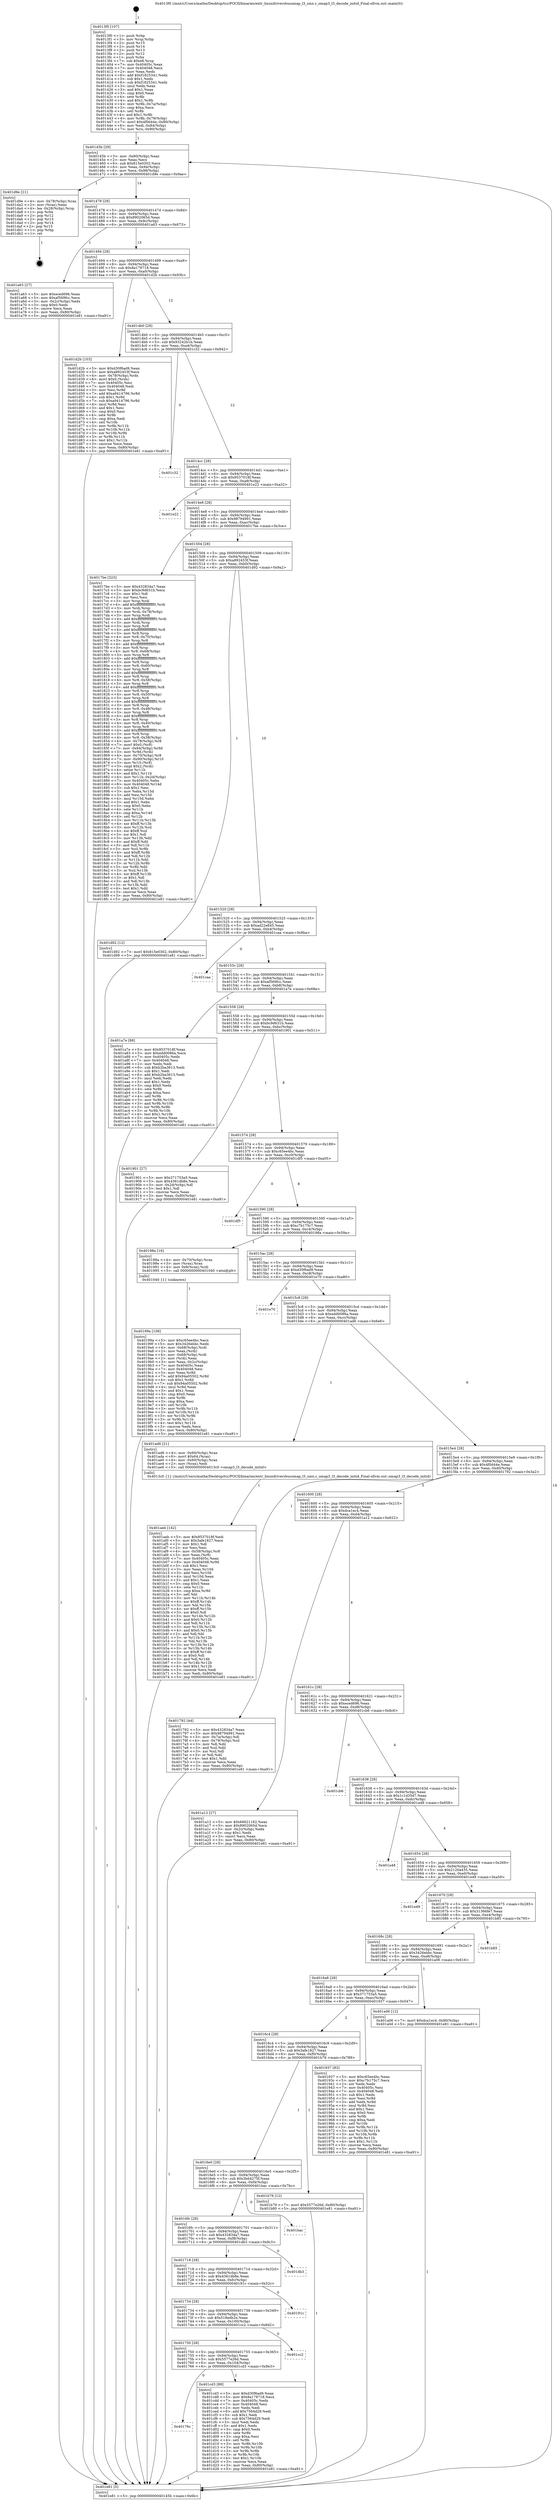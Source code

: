 digraph "0x4013f0" {
  label = "0x4013f0 (/mnt/c/Users/mathe/Desktop/tcc/POCII/binaries/extr_linuxdriversbusomap_l3_smx.c_omap3_l3_decode_initid_Final-ollvm.out::main(0))"
  labelloc = "t"
  node[shape=record]

  Entry [label="",width=0.3,height=0.3,shape=circle,fillcolor=black,style=filled]
  "0x40145b" [label="{
     0x40145b [29]\l
     | [instrs]\l
     &nbsp;&nbsp;0x40145b \<+3\>: mov -0x80(%rbp),%eax\l
     &nbsp;&nbsp;0x40145e \<+2\>: mov %eax,%ecx\l
     &nbsp;&nbsp;0x401460 \<+6\>: sub $0x815e0302,%ecx\l
     &nbsp;&nbsp;0x401466 \<+6\>: mov %eax,-0x94(%rbp)\l
     &nbsp;&nbsp;0x40146c \<+6\>: mov %ecx,-0x98(%rbp)\l
     &nbsp;&nbsp;0x401472 \<+6\>: je 0000000000401d9e \<main+0x9ae\>\l
  }"]
  "0x401d9e" [label="{
     0x401d9e [21]\l
     | [instrs]\l
     &nbsp;&nbsp;0x401d9e \<+4\>: mov -0x78(%rbp),%rax\l
     &nbsp;&nbsp;0x401da2 \<+2\>: mov (%rax),%eax\l
     &nbsp;&nbsp;0x401da4 \<+4\>: lea -0x28(%rbp),%rsp\l
     &nbsp;&nbsp;0x401da8 \<+1\>: pop %rbx\l
     &nbsp;&nbsp;0x401da9 \<+2\>: pop %r12\l
     &nbsp;&nbsp;0x401dab \<+2\>: pop %r13\l
     &nbsp;&nbsp;0x401dad \<+2\>: pop %r14\l
     &nbsp;&nbsp;0x401daf \<+2\>: pop %r15\l
     &nbsp;&nbsp;0x401db1 \<+1\>: pop %rbp\l
     &nbsp;&nbsp;0x401db2 \<+1\>: ret\l
  }"]
  "0x401478" [label="{
     0x401478 [28]\l
     | [instrs]\l
     &nbsp;&nbsp;0x401478 \<+5\>: jmp 000000000040147d \<main+0x8d\>\l
     &nbsp;&nbsp;0x40147d \<+6\>: mov -0x94(%rbp),%eax\l
     &nbsp;&nbsp;0x401483 \<+5\>: sub $0x8902065d,%eax\l
     &nbsp;&nbsp;0x401488 \<+6\>: mov %eax,-0x9c(%rbp)\l
     &nbsp;&nbsp;0x40148e \<+6\>: je 0000000000401a63 \<main+0x673\>\l
  }"]
  Exit [label="",width=0.3,height=0.3,shape=circle,fillcolor=black,style=filled,peripheries=2]
  "0x401a63" [label="{
     0x401a63 [27]\l
     | [instrs]\l
     &nbsp;&nbsp;0x401a63 \<+5\>: mov $0xeced696,%eax\l
     &nbsp;&nbsp;0x401a68 \<+5\>: mov $0xaf569fcc,%ecx\l
     &nbsp;&nbsp;0x401a6d \<+3\>: mov -0x2c(%rbp),%edx\l
     &nbsp;&nbsp;0x401a70 \<+3\>: cmp $0x0,%edx\l
     &nbsp;&nbsp;0x401a73 \<+3\>: cmove %ecx,%eax\l
     &nbsp;&nbsp;0x401a76 \<+3\>: mov %eax,-0x80(%rbp)\l
     &nbsp;&nbsp;0x401a79 \<+5\>: jmp 0000000000401e81 \<main+0xa91\>\l
  }"]
  "0x401494" [label="{
     0x401494 [28]\l
     | [instrs]\l
     &nbsp;&nbsp;0x401494 \<+5\>: jmp 0000000000401499 \<main+0xa9\>\l
     &nbsp;&nbsp;0x401499 \<+6\>: mov -0x94(%rbp),%eax\l
     &nbsp;&nbsp;0x40149f \<+5\>: sub $0x8a178718,%eax\l
     &nbsp;&nbsp;0x4014a4 \<+6\>: mov %eax,-0xa0(%rbp)\l
     &nbsp;&nbsp;0x4014aa \<+6\>: je 0000000000401d2b \<main+0x93b\>\l
  }"]
  "0x40176c" [label="{
     0x40176c\l
  }", style=dashed]
  "0x401d2b" [label="{
     0x401d2b [103]\l
     | [instrs]\l
     &nbsp;&nbsp;0x401d2b \<+5\>: mov $0xd30f6ad9,%eax\l
     &nbsp;&nbsp;0x401d30 \<+5\>: mov $0xa892453f,%ecx\l
     &nbsp;&nbsp;0x401d35 \<+4\>: mov -0x78(%rbp),%rdx\l
     &nbsp;&nbsp;0x401d39 \<+6\>: movl $0x0,(%rdx)\l
     &nbsp;&nbsp;0x401d3f \<+7\>: mov 0x40405c,%esi\l
     &nbsp;&nbsp;0x401d46 \<+7\>: mov 0x404048,%edi\l
     &nbsp;&nbsp;0x401d4d \<+3\>: mov %esi,%r8d\l
     &nbsp;&nbsp;0x401d50 \<+7\>: add $0xa9414796,%r8d\l
     &nbsp;&nbsp;0x401d57 \<+4\>: sub $0x1,%r8d\l
     &nbsp;&nbsp;0x401d5b \<+7\>: sub $0xa9414796,%r8d\l
     &nbsp;&nbsp;0x401d62 \<+4\>: imul %r8d,%esi\l
     &nbsp;&nbsp;0x401d66 \<+3\>: and $0x1,%esi\l
     &nbsp;&nbsp;0x401d69 \<+3\>: cmp $0x0,%esi\l
     &nbsp;&nbsp;0x401d6c \<+4\>: sete %r9b\l
     &nbsp;&nbsp;0x401d70 \<+3\>: cmp $0xa,%edi\l
     &nbsp;&nbsp;0x401d73 \<+4\>: setl %r10b\l
     &nbsp;&nbsp;0x401d77 \<+3\>: mov %r9b,%r11b\l
     &nbsp;&nbsp;0x401d7a \<+3\>: and %r10b,%r11b\l
     &nbsp;&nbsp;0x401d7d \<+3\>: xor %r10b,%r9b\l
     &nbsp;&nbsp;0x401d80 \<+3\>: or %r9b,%r11b\l
     &nbsp;&nbsp;0x401d83 \<+4\>: test $0x1,%r11b\l
     &nbsp;&nbsp;0x401d87 \<+3\>: cmovne %ecx,%eax\l
     &nbsp;&nbsp;0x401d8a \<+3\>: mov %eax,-0x80(%rbp)\l
     &nbsp;&nbsp;0x401d8d \<+5\>: jmp 0000000000401e81 \<main+0xa91\>\l
  }"]
  "0x4014b0" [label="{
     0x4014b0 [28]\l
     | [instrs]\l
     &nbsp;&nbsp;0x4014b0 \<+5\>: jmp 00000000004014b5 \<main+0xc5\>\l
     &nbsp;&nbsp;0x4014b5 \<+6\>: mov -0x94(%rbp),%eax\l
     &nbsp;&nbsp;0x4014bb \<+5\>: sub $0x93242b1b,%eax\l
     &nbsp;&nbsp;0x4014c0 \<+6\>: mov %eax,-0xa4(%rbp)\l
     &nbsp;&nbsp;0x4014c6 \<+6\>: je 0000000000401c32 \<main+0x842\>\l
  }"]
  "0x401cd3" [label="{
     0x401cd3 [88]\l
     | [instrs]\l
     &nbsp;&nbsp;0x401cd3 \<+5\>: mov $0xd30f6ad9,%eax\l
     &nbsp;&nbsp;0x401cd8 \<+5\>: mov $0x8a178718,%ecx\l
     &nbsp;&nbsp;0x401cdd \<+7\>: mov 0x40405c,%edx\l
     &nbsp;&nbsp;0x401ce4 \<+7\>: mov 0x404048,%esi\l
     &nbsp;&nbsp;0x401ceb \<+2\>: mov %edx,%edi\l
     &nbsp;&nbsp;0x401ced \<+6\>: add $0x7564d29,%edi\l
     &nbsp;&nbsp;0x401cf3 \<+3\>: sub $0x1,%edi\l
     &nbsp;&nbsp;0x401cf6 \<+6\>: sub $0x7564d29,%edi\l
     &nbsp;&nbsp;0x401cfc \<+3\>: imul %edi,%edx\l
     &nbsp;&nbsp;0x401cff \<+3\>: and $0x1,%edx\l
     &nbsp;&nbsp;0x401d02 \<+3\>: cmp $0x0,%edx\l
     &nbsp;&nbsp;0x401d05 \<+4\>: sete %r8b\l
     &nbsp;&nbsp;0x401d09 \<+3\>: cmp $0xa,%esi\l
     &nbsp;&nbsp;0x401d0c \<+4\>: setl %r9b\l
     &nbsp;&nbsp;0x401d10 \<+3\>: mov %r8b,%r10b\l
     &nbsp;&nbsp;0x401d13 \<+3\>: and %r9b,%r10b\l
     &nbsp;&nbsp;0x401d16 \<+3\>: xor %r9b,%r8b\l
     &nbsp;&nbsp;0x401d19 \<+3\>: or %r8b,%r10b\l
     &nbsp;&nbsp;0x401d1c \<+4\>: test $0x1,%r10b\l
     &nbsp;&nbsp;0x401d20 \<+3\>: cmovne %ecx,%eax\l
     &nbsp;&nbsp;0x401d23 \<+3\>: mov %eax,-0x80(%rbp)\l
     &nbsp;&nbsp;0x401d26 \<+5\>: jmp 0000000000401e81 \<main+0xa91\>\l
  }"]
  "0x401c32" [label="{
     0x401c32\l
  }", style=dashed]
  "0x4014cc" [label="{
     0x4014cc [28]\l
     | [instrs]\l
     &nbsp;&nbsp;0x4014cc \<+5\>: jmp 00000000004014d1 \<main+0xe1\>\l
     &nbsp;&nbsp;0x4014d1 \<+6\>: mov -0x94(%rbp),%eax\l
     &nbsp;&nbsp;0x4014d7 \<+5\>: sub $0x9537018f,%eax\l
     &nbsp;&nbsp;0x4014dc \<+6\>: mov %eax,-0xa8(%rbp)\l
     &nbsp;&nbsp;0x4014e2 \<+6\>: je 0000000000401e22 \<main+0xa32\>\l
  }"]
  "0x401750" [label="{
     0x401750 [28]\l
     | [instrs]\l
     &nbsp;&nbsp;0x401750 \<+5\>: jmp 0000000000401755 \<main+0x365\>\l
     &nbsp;&nbsp;0x401755 \<+6\>: mov -0x94(%rbp),%eax\l
     &nbsp;&nbsp;0x40175b \<+5\>: sub $0x5577e26d,%eax\l
     &nbsp;&nbsp;0x401760 \<+6\>: mov %eax,-0x104(%rbp)\l
     &nbsp;&nbsp;0x401766 \<+6\>: je 0000000000401cd3 \<main+0x8e3\>\l
  }"]
  "0x401e22" [label="{
     0x401e22\l
  }", style=dashed]
  "0x4014e8" [label="{
     0x4014e8 [28]\l
     | [instrs]\l
     &nbsp;&nbsp;0x4014e8 \<+5\>: jmp 00000000004014ed \<main+0xfd\>\l
     &nbsp;&nbsp;0x4014ed \<+6\>: mov -0x94(%rbp),%eax\l
     &nbsp;&nbsp;0x4014f3 \<+5\>: sub $0x98794991,%eax\l
     &nbsp;&nbsp;0x4014f8 \<+6\>: mov %eax,-0xac(%rbp)\l
     &nbsp;&nbsp;0x4014fe \<+6\>: je 00000000004017be \<main+0x3ce\>\l
  }"]
  "0x401cc2" [label="{
     0x401cc2\l
  }", style=dashed]
  "0x4017be" [label="{
     0x4017be [323]\l
     | [instrs]\l
     &nbsp;&nbsp;0x4017be \<+5\>: mov $0x432834a7,%eax\l
     &nbsp;&nbsp;0x4017c3 \<+5\>: mov $0xbc9d631b,%ecx\l
     &nbsp;&nbsp;0x4017c8 \<+2\>: mov $0x1,%dl\l
     &nbsp;&nbsp;0x4017ca \<+2\>: xor %esi,%esi\l
     &nbsp;&nbsp;0x4017cc \<+3\>: mov %rsp,%rdi\l
     &nbsp;&nbsp;0x4017cf \<+4\>: add $0xfffffffffffffff0,%rdi\l
     &nbsp;&nbsp;0x4017d3 \<+3\>: mov %rdi,%rsp\l
     &nbsp;&nbsp;0x4017d6 \<+4\>: mov %rdi,-0x78(%rbp)\l
     &nbsp;&nbsp;0x4017da \<+3\>: mov %rsp,%rdi\l
     &nbsp;&nbsp;0x4017dd \<+4\>: add $0xfffffffffffffff0,%rdi\l
     &nbsp;&nbsp;0x4017e1 \<+3\>: mov %rdi,%rsp\l
     &nbsp;&nbsp;0x4017e4 \<+3\>: mov %rsp,%r8\l
     &nbsp;&nbsp;0x4017e7 \<+4\>: add $0xfffffffffffffff0,%r8\l
     &nbsp;&nbsp;0x4017eb \<+3\>: mov %r8,%rsp\l
     &nbsp;&nbsp;0x4017ee \<+4\>: mov %r8,-0x70(%rbp)\l
     &nbsp;&nbsp;0x4017f2 \<+3\>: mov %rsp,%r8\l
     &nbsp;&nbsp;0x4017f5 \<+4\>: add $0xfffffffffffffff0,%r8\l
     &nbsp;&nbsp;0x4017f9 \<+3\>: mov %r8,%rsp\l
     &nbsp;&nbsp;0x4017fc \<+4\>: mov %r8,-0x68(%rbp)\l
     &nbsp;&nbsp;0x401800 \<+3\>: mov %rsp,%r8\l
     &nbsp;&nbsp;0x401803 \<+4\>: add $0xfffffffffffffff0,%r8\l
     &nbsp;&nbsp;0x401807 \<+3\>: mov %r8,%rsp\l
     &nbsp;&nbsp;0x40180a \<+4\>: mov %r8,-0x60(%rbp)\l
     &nbsp;&nbsp;0x40180e \<+3\>: mov %rsp,%r8\l
     &nbsp;&nbsp;0x401811 \<+4\>: add $0xfffffffffffffff0,%r8\l
     &nbsp;&nbsp;0x401815 \<+3\>: mov %r8,%rsp\l
     &nbsp;&nbsp;0x401818 \<+4\>: mov %r8,-0x58(%rbp)\l
     &nbsp;&nbsp;0x40181c \<+3\>: mov %rsp,%r8\l
     &nbsp;&nbsp;0x40181f \<+4\>: add $0xfffffffffffffff0,%r8\l
     &nbsp;&nbsp;0x401823 \<+3\>: mov %r8,%rsp\l
     &nbsp;&nbsp;0x401826 \<+4\>: mov %r8,-0x50(%rbp)\l
     &nbsp;&nbsp;0x40182a \<+3\>: mov %rsp,%r8\l
     &nbsp;&nbsp;0x40182d \<+4\>: add $0xfffffffffffffff0,%r8\l
     &nbsp;&nbsp;0x401831 \<+3\>: mov %r8,%rsp\l
     &nbsp;&nbsp;0x401834 \<+4\>: mov %r8,-0x48(%rbp)\l
     &nbsp;&nbsp;0x401838 \<+3\>: mov %rsp,%r8\l
     &nbsp;&nbsp;0x40183b \<+4\>: add $0xfffffffffffffff0,%r8\l
     &nbsp;&nbsp;0x40183f \<+3\>: mov %r8,%rsp\l
     &nbsp;&nbsp;0x401842 \<+4\>: mov %r8,-0x40(%rbp)\l
     &nbsp;&nbsp;0x401846 \<+3\>: mov %rsp,%r8\l
     &nbsp;&nbsp;0x401849 \<+4\>: add $0xfffffffffffffff0,%r8\l
     &nbsp;&nbsp;0x40184d \<+3\>: mov %r8,%rsp\l
     &nbsp;&nbsp;0x401850 \<+4\>: mov %r8,-0x38(%rbp)\l
     &nbsp;&nbsp;0x401854 \<+4\>: mov -0x78(%rbp),%r8\l
     &nbsp;&nbsp;0x401858 \<+7\>: movl $0x0,(%r8)\l
     &nbsp;&nbsp;0x40185f \<+7\>: mov -0x84(%rbp),%r9d\l
     &nbsp;&nbsp;0x401866 \<+3\>: mov %r9d,(%rdi)\l
     &nbsp;&nbsp;0x401869 \<+4\>: mov -0x70(%rbp),%r8\l
     &nbsp;&nbsp;0x40186d \<+7\>: mov -0x90(%rbp),%r10\l
     &nbsp;&nbsp;0x401874 \<+3\>: mov %r10,(%r8)\l
     &nbsp;&nbsp;0x401877 \<+3\>: cmpl $0x2,(%rdi)\l
     &nbsp;&nbsp;0x40187a \<+4\>: setne %r11b\l
     &nbsp;&nbsp;0x40187e \<+4\>: and $0x1,%r11b\l
     &nbsp;&nbsp;0x401882 \<+4\>: mov %r11b,-0x2d(%rbp)\l
     &nbsp;&nbsp;0x401886 \<+7\>: mov 0x40405c,%ebx\l
     &nbsp;&nbsp;0x40188d \<+8\>: mov 0x404048,%r14d\l
     &nbsp;&nbsp;0x401895 \<+3\>: sub $0x1,%esi\l
     &nbsp;&nbsp;0x401898 \<+3\>: mov %ebx,%r15d\l
     &nbsp;&nbsp;0x40189b \<+3\>: add %esi,%r15d\l
     &nbsp;&nbsp;0x40189e \<+4\>: imul %r15d,%ebx\l
     &nbsp;&nbsp;0x4018a2 \<+3\>: and $0x1,%ebx\l
     &nbsp;&nbsp;0x4018a5 \<+3\>: cmp $0x0,%ebx\l
     &nbsp;&nbsp;0x4018a8 \<+4\>: sete %r11b\l
     &nbsp;&nbsp;0x4018ac \<+4\>: cmp $0xa,%r14d\l
     &nbsp;&nbsp;0x4018b0 \<+4\>: setl %r12b\l
     &nbsp;&nbsp;0x4018b4 \<+3\>: mov %r11b,%r13b\l
     &nbsp;&nbsp;0x4018b7 \<+4\>: xor $0xff,%r13b\l
     &nbsp;&nbsp;0x4018bb \<+3\>: mov %r12b,%sil\l
     &nbsp;&nbsp;0x4018be \<+4\>: xor $0xff,%sil\l
     &nbsp;&nbsp;0x4018c2 \<+3\>: xor $0x1,%dl\l
     &nbsp;&nbsp;0x4018c5 \<+3\>: mov %r13b,%dil\l
     &nbsp;&nbsp;0x4018c8 \<+4\>: and $0xff,%dil\l
     &nbsp;&nbsp;0x4018cc \<+3\>: and %dl,%r11b\l
     &nbsp;&nbsp;0x4018cf \<+3\>: mov %sil,%r8b\l
     &nbsp;&nbsp;0x4018d2 \<+4\>: and $0xff,%r8b\l
     &nbsp;&nbsp;0x4018d6 \<+3\>: and %dl,%r12b\l
     &nbsp;&nbsp;0x4018d9 \<+3\>: or %r11b,%dil\l
     &nbsp;&nbsp;0x4018dc \<+3\>: or %r12b,%r8b\l
     &nbsp;&nbsp;0x4018df \<+3\>: xor %r8b,%dil\l
     &nbsp;&nbsp;0x4018e2 \<+3\>: or %sil,%r13b\l
     &nbsp;&nbsp;0x4018e5 \<+4\>: xor $0xff,%r13b\l
     &nbsp;&nbsp;0x4018e9 \<+3\>: or $0x1,%dl\l
     &nbsp;&nbsp;0x4018ec \<+3\>: and %dl,%r13b\l
     &nbsp;&nbsp;0x4018ef \<+3\>: or %r13b,%dil\l
     &nbsp;&nbsp;0x4018f2 \<+4\>: test $0x1,%dil\l
     &nbsp;&nbsp;0x4018f6 \<+3\>: cmovne %ecx,%eax\l
     &nbsp;&nbsp;0x4018f9 \<+3\>: mov %eax,-0x80(%rbp)\l
     &nbsp;&nbsp;0x4018fc \<+5\>: jmp 0000000000401e81 \<main+0xa91\>\l
  }"]
  "0x401504" [label="{
     0x401504 [28]\l
     | [instrs]\l
     &nbsp;&nbsp;0x401504 \<+5\>: jmp 0000000000401509 \<main+0x119\>\l
     &nbsp;&nbsp;0x401509 \<+6\>: mov -0x94(%rbp),%eax\l
     &nbsp;&nbsp;0x40150f \<+5\>: sub $0xa892453f,%eax\l
     &nbsp;&nbsp;0x401514 \<+6\>: mov %eax,-0xb0(%rbp)\l
     &nbsp;&nbsp;0x40151a \<+6\>: je 0000000000401d92 \<main+0x9a2\>\l
  }"]
  "0x401734" [label="{
     0x401734 [28]\l
     | [instrs]\l
     &nbsp;&nbsp;0x401734 \<+5\>: jmp 0000000000401739 \<main+0x349\>\l
     &nbsp;&nbsp;0x401739 \<+6\>: mov -0x94(%rbp),%eax\l
     &nbsp;&nbsp;0x40173f \<+5\>: sub $0x518edb2e,%eax\l
     &nbsp;&nbsp;0x401744 \<+6\>: mov %eax,-0x100(%rbp)\l
     &nbsp;&nbsp;0x40174a \<+6\>: je 0000000000401cc2 \<main+0x8d2\>\l
  }"]
  "0x401d92" [label="{
     0x401d92 [12]\l
     | [instrs]\l
     &nbsp;&nbsp;0x401d92 \<+7\>: movl $0x815e0302,-0x80(%rbp)\l
     &nbsp;&nbsp;0x401d99 \<+5\>: jmp 0000000000401e81 \<main+0xa91\>\l
  }"]
  "0x401520" [label="{
     0x401520 [28]\l
     | [instrs]\l
     &nbsp;&nbsp;0x401520 \<+5\>: jmp 0000000000401525 \<main+0x135\>\l
     &nbsp;&nbsp;0x401525 \<+6\>: mov -0x94(%rbp),%eax\l
     &nbsp;&nbsp;0x40152b \<+5\>: sub $0xad22e845,%eax\l
     &nbsp;&nbsp;0x401530 \<+6\>: mov %eax,-0xb4(%rbp)\l
     &nbsp;&nbsp;0x401536 \<+6\>: je 0000000000401caa \<main+0x8ba\>\l
  }"]
  "0x40191c" [label="{
     0x40191c\l
  }", style=dashed]
  "0x401caa" [label="{
     0x401caa\l
  }", style=dashed]
  "0x40153c" [label="{
     0x40153c [28]\l
     | [instrs]\l
     &nbsp;&nbsp;0x40153c \<+5\>: jmp 0000000000401541 \<main+0x151\>\l
     &nbsp;&nbsp;0x401541 \<+6\>: mov -0x94(%rbp),%eax\l
     &nbsp;&nbsp;0x401547 \<+5\>: sub $0xaf569fcc,%eax\l
     &nbsp;&nbsp;0x40154c \<+6\>: mov %eax,-0xb8(%rbp)\l
     &nbsp;&nbsp;0x401552 \<+6\>: je 0000000000401a7e \<main+0x68e\>\l
  }"]
  "0x401718" [label="{
     0x401718 [28]\l
     | [instrs]\l
     &nbsp;&nbsp;0x401718 \<+5\>: jmp 000000000040171d \<main+0x32d\>\l
     &nbsp;&nbsp;0x40171d \<+6\>: mov -0x94(%rbp),%eax\l
     &nbsp;&nbsp;0x401723 \<+5\>: sub $0x4361db8e,%eax\l
     &nbsp;&nbsp;0x401728 \<+6\>: mov %eax,-0xfc(%rbp)\l
     &nbsp;&nbsp;0x40172e \<+6\>: je 000000000040191c \<main+0x52c\>\l
  }"]
  "0x401a7e" [label="{
     0x401a7e [88]\l
     | [instrs]\l
     &nbsp;&nbsp;0x401a7e \<+5\>: mov $0x9537018f,%eax\l
     &nbsp;&nbsp;0x401a83 \<+5\>: mov $0xedd0086a,%ecx\l
     &nbsp;&nbsp;0x401a88 \<+7\>: mov 0x40405c,%edx\l
     &nbsp;&nbsp;0x401a8f \<+7\>: mov 0x404048,%esi\l
     &nbsp;&nbsp;0x401a96 \<+2\>: mov %edx,%edi\l
     &nbsp;&nbsp;0x401a98 \<+6\>: sub $0xb2ba3613,%edi\l
     &nbsp;&nbsp;0x401a9e \<+3\>: sub $0x1,%edi\l
     &nbsp;&nbsp;0x401aa1 \<+6\>: add $0xb2ba3613,%edi\l
     &nbsp;&nbsp;0x401aa7 \<+3\>: imul %edi,%edx\l
     &nbsp;&nbsp;0x401aaa \<+3\>: and $0x1,%edx\l
     &nbsp;&nbsp;0x401aad \<+3\>: cmp $0x0,%edx\l
     &nbsp;&nbsp;0x401ab0 \<+4\>: sete %r8b\l
     &nbsp;&nbsp;0x401ab4 \<+3\>: cmp $0xa,%esi\l
     &nbsp;&nbsp;0x401ab7 \<+4\>: setl %r9b\l
     &nbsp;&nbsp;0x401abb \<+3\>: mov %r8b,%r10b\l
     &nbsp;&nbsp;0x401abe \<+3\>: and %r9b,%r10b\l
     &nbsp;&nbsp;0x401ac1 \<+3\>: xor %r9b,%r8b\l
     &nbsp;&nbsp;0x401ac4 \<+3\>: or %r8b,%r10b\l
     &nbsp;&nbsp;0x401ac7 \<+4\>: test $0x1,%r10b\l
     &nbsp;&nbsp;0x401acb \<+3\>: cmovne %ecx,%eax\l
     &nbsp;&nbsp;0x401ace \<+3\>: mov %eax,-0x80(%rbp)\l
     &nbsp;&nbsp;0x401ad1 \<+5\>: jmp 0000000000401e81 \<main+0xa91\>\l
  }"]
  "0x401558" [label="{
     0x401558 [28]\l
     | [instrs]\l
     &nbsp;&nbsp;0x401558 \<+5\>: jmp 000000000040155d \<main+0x16d\>\l
     &nbsp;&nbsp;0x40155d \<+6\>: mov -0x94(%rbp),%eax\l
     &nbsp;&nbsp;0x401563 \<+5\>: sub $0xbc9d631b,%eax\l
     &nbsp;&nbsp;0x401568 \<+6\>: mov %eax,-0xbc(%rbp)\l
     &nbsp;&nbsp;0x40156e \<+6\>: je 0000000000401901 \<main+0x511\>\l
  }"]
  "0x401db3" [label="{
     0x401db3\l
  }", style=dashed]
  "0x401901" [label="{
     0x401901 [27]\l
     | [instrs]\l
     &nbsp;&nbsp;0x401901 \<+5\>: mov $0x371753a5,%eax\l
     &nbsp;&nbsp;0x401906 \<+5\>: mov $0x4361db8e,%ecx\l
     &nbsp;&nbsp;0x40190b \<+3\>: mov -0x2d(%rbp),%dl\l
     &nbsp;&nbsp;0x40190e \<+3\>: test $0x1,%dl\l
     &nbsp;&nbsp;0x401911 \<+3\>: cmovne %ecx,%eax\l
     &nbsp;&nbsp;0x401914 \<+3\>: mov %eax,-0x80(%rbp)\l
     &nbsp;&nbsp;0x401917 \<+5\>: jmp 0000000000401e81 \<main+0xa91\>\l
  }"]
  "0x401574" [label="{
     0x401574 [28]\l
     | [instrs]\l
     &nbsp;&nbsp;0x401574 \<+5\>: jmp 0000000000401579 \<main+0x189\>\l
     &nbsp;&nbsp;0x401579 \<+6\>: mov -0x94(%rbp),%eax\l
     &nbsp;&nbsp;0x40157f \<+5\>: sub $0xc65ee4bc,%eax\l
     &nbsp;&nbsp;0x401584 \<+6\>: mov %eax,-0xc0(%rbp)\l
     &nbsp;&nbsp;0x40158a \<+6\>: je 0000000000401df5 \<main+0xa05\>\l
  }"]
  "0x4016fc" [label="{
     0x4016fc [28]\l
     | [instrs]\l
     &nbsp;&nbsp;0x4016fc \<+5\>: jmp 0000000000401701 \<main+0x311\>\l
     &nbsp;&nbsp;0x401701 \<+6\>: mov -0x94(%rbp),%eax\l
     &nbsp;&nbsp;0x401707 \<+5\>: sub $0x432834a7,%eax\l
     &nbsp;&nbsp;0x40170c \<+6\>: mov %eax,-0xf8(%rbp)\l
     &nbsp;&nbsp;0x401712 \<+6\>: je 0000000000401db3 \<main+0x9c3\>\l
  }"]
  "0x401df5" [label="{
     0x401df5\l
  }", style=dashed]
  "0x401590" [label="{
     0x401590 [28]\l
     | [instrs]\l
     &nbsp;&nbsp;0x401590 \<+5\>: jmp 0000000000401595 \<main+0x1a5\>\l
     &nbsp;&nbsp;0x401595 \<+6\>: mov -0x94(%rbp),%eax\l
     &nbsp;&nbsp;0x40159b \<+5\>: sub $0xc7b175c7,%eax\l
     &nbsp;&nbsp;0x4015a0 \<+6\>: mov %eax,-0xc4(%rbp)\l
     &nbsp;&nbsp;0x4015a6 \<+6\>: je 000000000040198a \<main+0x59a\>\l
  }"]
  "0x401bac" [label="{
     0x401bac\l
  }", style=dashed]
  "0x40198a" [label="{
     0x40198a [16]\l
     | [instrs]\l
     &nbsp;&nbsp;0x40198a \<+4\>: mov -0x70(%rbp),%rax\l
     &nbsp;&nbsp;0x40198e \<+3\>: mov (%rax),%rax\l
     &nbsp;&nbsp;0x401991 \<+4\>: mov 0x8(%rax),%rdi\l
     &nbsp;&nbsp;0x401995 \<+5\>: call 0000000000401040 \<atoi@plt\>\l
     | [calls]\l
     &nbsp;&nbsp;0x401040 \{1\} (unknown)\l
  }"]
  "0x4015ac" [label="{
     0x4015ac [28]\l
     | [instrs]\l
     &nbsp;&nbsp;0x4015ac \<+5\>: jmp 00000000004015b1 \<main+0x1c1\>\l
     &nbsp;&nbsp;0x4015b1 \<+6\>: mov -0x94(%rbp),%eax\l
     &nbsp;&nbsp;0x4015b7 \<+5\>: sub $0xd30f6ad9,%eax\l
     &nbsp;&nbsp;0x4015bc \<+6\>: mov %eax,-0xc8(%rbp)\l
     &nbsp;&nbsp;0x4015c2 \<+6\>: je 0000000000401e70 \<main+0xa80\>\l
  }"]
  "0x4016e0" [label="{
     0x4016e0 [28]\l
     | [instrs]\l
     &nbsp;&nbsp;0x4016e0 \<+5\>: jmp 00000000004016e5 \<main+0x2f5\>\l
     &nbsp;&nbsp;0x4016e5 \<+6\>: mov -0x94(%rbp),%eax\l
     &nbsp;&nbsp;0x4016eb \<+5\>: sub $0x3bd4275f,%eax\l
     &nbsp;&nbsp;0x4016f0 \<+6\>: mov %eax,-0xf4(%rbp)\l
     &nbsp;&nbsp;0x4016f6 \<+6\>: je 0000000000401bac \<main+0x7bc\>\l
  }"]
  "0x401e70" [label="{
     0x401e70\l
  }", style=dashed]
  "0x4015c8" [label="{
     0x4015c8 [28]\l
     | [instrs]\l
     &nbsp;&nbsp;0x4015c8 \<+5\>: jmp 00000000004015cd \<main+0x1dd\>\l
     &nbsp;&nbsp;0x4015cd \<+6\>: mov -0x94(%rbp),%eax\l
     &nbsp;&nbsp;0x4015d3 \<+5\>: sub $0xedd0086a,%eax\l
     &nbsp;&nbsp;0x4015d8 \<+6\>: mov %eax,-0xcc(%rbp)\l
     &nbsp;&nbsp;0x4015de \<+6\>: je 0000000000401ad6 \<main+0x6e6\>\l
  }"]
  "0x401b79" [label="{
     0x401b79 [12]\l
     | [instrs]\l
     &nbsp;&nbsp;0x401b79 \<+7\>: movl $0x5577e26d,-0x80(%rbp)\l
     &nbsp;&nbsp;0x401b80 \<+5\>: jmp 0000000000401e81 \<main+0xa91\>\l
  }"]
  "0x401ad6" [label="{
     0x401ad6 [21]\l
     | [instrs]\l
     &nbsp;&nbsp;0x401ad6 \<+4\>: mov -0x60(%rbp),%rax\l
     &nbsp;&nbsp;0x401ada \<+6\>: movl $0x64,(%rax)\l
     &nbsp;&nbsp;0x401ae0 \<+4\>: mov -0x60(%rbp),%rax\l
     &nbsp;&nbsp;0x401ae4 \<+2\>: mov (%rax),%edi\l
     &nbsp;&nbsp;0x401ae6 \<+5\>: call 00000000004013c0 \<omap3_l3_decode_initid\>\l
     | [calls]\l
     &nbsp;&nbsp;0x4013c0 \{1\} (/mnt/c/Users/mathe/Desktop/tcc/POCII/binaries/extr_linuxdriversbusomap_l3_smx.c_omap3_l3_decode_initid_Final-ollvm.out::omap3_l3_decode_initid)\l
  }"]
  "0x4015e4" [label="{
     0x4015e4 [28]\l
     | [instrs]\l
     &nbsp;&nbsp;0x4015e4 \<+5\>: jmp 00000000004015e9 \<main+0x1f9\>\l
     &nbsp;&nbsp;0x4015e9 \<+6\>: mov -0x94(%rbp),%eax\l
     &nbsp;&nbsp;0x4015ef \<+5\>: sub $0x4f0d44e,%eax\l
     &nbsp;&nbsp;0x4015f4 \<+6\>: mov %eax,-0xd0(%rbp)\l
     &nbsp;&nbsp;0x4015fa \<+6\>: je 0000000000401792 \<main+0x3a2\>\l
  }"]
  "0x401aeb" [label="{
     0x401aeb [142]\l
     | [instrs]\l
     &nbsp;&nbsp;0x401aeb \<+5\>: mov $0x9537018f,%edi\l
     &nbsp;&nbsp;0x401af0 \<+5\>: mov $0x3afe1827,%ecx\l
     &nbsp;&nbsp;0x401af5 \<+2\>: mov $0x1,%dl\l
     &nbsp;&nbsp;0x401af7 \<+2\>: xor %esi,%esi\l
     &nbsp;&nbsp;0x401af9 \<+4\>: mov -0x58(%rbp),%r8\l
     &nbsp;&nbsp;0x401afd \<+3\>: mov %eax,(%r8)\l
     &nbsp;&nbsp;0x401b00 \<+7\>: mov 0x40405c,%eax\l
     &nbsp;&nbsp;0x401b07 \<+8\>: mov 0x404048,%r9d\l
     &nbsp;&nbsp;0x401b0f \<+3\>: sub $0x1,%esi\l
     &nbsp;&nbsp;0x401b12 \<+3\>: mov %eax,%r10d\l
     &nbsp;&nbsp;0x401b15 \<+3\>: add %esi,%r10d\l
     &nbsp;&nbsp;0x401b18 \<+4\>: imul %r10d,%eax\l
     &nbsp;&nbsp;0x401b1c \<+3\>: and $0x1,%eax\l
     &nbsp;&nbsp;0x401b1f \<+3\>: cmp $0x0,%eax\l
     &nbsp;&nbsp;0x401b22 \<+4\>: sete %r11b\l
     &nbsp;&nbsp;0x401b26 \<+4\>: cmp $0xa,%r9d\l
     &nbsp;&nbsp;0x401b2a \<+3\>: setl %bl\l
     &nbsp;&nbsp;0x401b2d \<+3\>: mov %r11b,%r14b\l
     &nbsp;&nbsp;0x401b30 \<+4\>: xor $0xff,%r14b\l
     &nbsp;&nbsp;0x401b34 \<+3\>: mov %bl,%r15b\l
     &nbsp;&nbsp;0x401b37 \<+4\>: xor $0xff,%r15b\l
     &nbsp;&nbsp;0x401b3b \<+3\>: xor $0x0,%dl\l
     &nbsp;&nbsp;0x401b3e \<+3\>: mov %r14b,%r12b\l
     &nbsp;&nbsp;0x401b41 \<+4\>: and $0x0,%r12b\l
     &nbsp;&nbsp;0x401b45 \<+3\>: and %dl,%r11b\l
     &nbsp;&nbsp;0x401b48 \<+3\>: mov %r15b,%r13b\l
     &nbsp;&nbsp;0x401b4b \<+4\>: and $0x0,%r13b\l
     &nbsp;&nbsp;0x401b4f \<+2\>: and %dl,%bl\l
     &nbsp;&nbsp;0x401b51 \<+3\>: or %r11b,%r12b\l
     &nbsp;&nbsp;0x401b54 \<+3\>: or %bl,%r13b\l
     &nbsp;&nbsp;0x401b57 \<+3\>: xor %r13b,%r12b\l
     &nbsp;&nbsp;0x401b5a \<+3\>: or %r15b,%r14b\l
     &nbsp;&nbsp;0x401b5d \<+4\>: xor $0xff,%r14b\l
     &nbsp;&nbsp;0x401b61 \<+3\>: or $0x0,%dl\l
     &nbsp;&nbsp;0x401b64 \<+3\>: and %dl,%r14b\l
     &nbsp;&nbsp;0x401b67 \<+3\>: or %r14b,%r12b\l
     &nbsp;&nbsp;0x401b6a \<+4\>: test $0x1,%r12b\l
     &nbsp;&nbsp;0x401b6e \<+3\>: cmovne %ecx,%edi\l
     &nbsp;&nbsp;0x401b71 \<+3\>: mov %edi,-0x80(%rbp)\l
     &nbsp;&nbsp;0x401b74 \<+5\>: jmp 0000000000401e81 \<main+0xa91\>\l
  }"]
  "0x401792" [label="{
     0x401792 [44]\l
     | [instrs]\l
     &nbsp;&nbsp;0x401792 \<+5\>: mov $0x432834a7,%eax\l
     &nbsp;&nbsp;0x401797 \<+5\>: mov $0x98794991,%ecx\l
     &nbsp;&nbsp;0x40179c \<+3\>: mov -0x7a(%rbp),%dl\l
     &nbsp;&nbsp;0x40179f \<+4\>: mov -0x79(%rbp),%sil\l
     &nbsp;&nbsp;0x4017a3 \<+3\>: mov %dl,%dil\l
     &nbsp;&nbsp;0x4017a6 \<+3\>: and %sil,%dil\l
     &nbsp;&nbsp;0x4017a9 \<+3\>: xor %sil,%dl\l
     &nbsp;&nbsp;0x4017ac \<+3\>: or %dl,%dil\l
     &nbsp;&nbsp;0x4017af \<+4\>: test $0x1,%dil\l
     &nbsp;&nbsp;0x4017b3 \<+3\>: cmovne %ecx,%eax\l
     &nbsp;&nbsp;0x4017b6 \<+3\>: mov %eax,-0x80(%rbp)\l
     &nbsp;&nbsp;0x4017b9 \<+5\>: jmp 0000000000401e81 \<main+0xa91\>\l
  }"]
  "0x401600" [label="{
     0x401600 [28]\l
     | [instrs]\l
     &nbsp;&nbsp;0x401600 \<+5\>: jmp 0000000000401605 \<main+0x215\>\l
     &nbsp;&nbsp;0x401605 \<+6\>: mov -0x94(%rbp),%eax\l
     &nbsp;&nbsp;0x40160b \<+5\>: sub $0xdca1ec4,%eax\l
     &nbsp;&nbsp;0x401610 \<+6\>: mov %eax,-0xd4(%rbp)\l
     &nbsp;&nbsp;0x401616 \<+6\>: je 0000000000401a12 \<main+0x622\>\l
  }"]
  "0x401e81" [label="{
     0x401e81 [5]\l
     | [instrs]\l
     &nbsp;&nbsp;0x401e81 \<+5\>: jmp 000000000040145b \<main+0x6b\>\l
  }"]
  "0x4013f0" [label="{
     0x4013f0 [107]\l
     | [instrs]\l
     &nbsp;&nbsp;0x4013f0 \<+1\>: push %rbp\l
     &nbsp;&nbsp;0x4013f1 \<+3\>: mov %rsp,%rbp\l
     &nbsp;&nbsp;0x4013f4 \<+2\>: push %r15\l
     &nbsp;&nbsp;0x4013f6 \<+2\>: push %r14\l
     &nbsp;&nbsp;0x4013f8 \<+2\>: push %r13\l
     &nbsp;&nbsp;0x4013fa \<+2\>: push %r12\l
     &nbsp;&nbsp;0x4013fc \<+1\>: push %rbx\l
     &nbsp;&nbsp;0x4013fd \<+7\>: sub $0xe8,%rsp\l
     &nbsp;&nbsp;0x401404 \<+7\>: mov 0x40405c,%eax\l
     &nbsp;&nbsp;0x40140b \<+7\>: mov 0x404048,%ecx\l
     &nbsp;&nbsp;0x401412 \<+2\>: mov %eax,%edx\l
     &nbsp;&nbsp;0x401414 \<+6\>: add $0xf1825341,%edx\l
     &nbsp;&nbsp;0x40141a \<+3\>: sub $0x1,%edx\l
     &nbsp;&nbsp;0x40141d \<+6\>: sub $0xf1825341,%edx\l
     &nbsp;&nbsp;0x401423 \<+3\>: imul %edx,%eax\l
     &nbsp;&nbsp;0x401426 \<+3\>: and $0x1,%eax\l
     &nbsp;&nbsp;0x401429 \<+3\>: cmp $0x0,%eax\l
     &nbsp;&nbsp;0x40142c \<+4\>: sete %r8b\l
     &nbsp;&nbsp;0x401430 \<+4\>: and $0x1,%r8b\l
     &nbsp;&nbsp;0x401434 \<+4\>: mov %r8b,-0x7a(%rbp)\l
     &nbsp;&nbsp;0x401438 \<+3\>: cmp $0xa,%ecx\l
     &nbsp;&nbsp;0x40143b \<+4\>: setl %r8b\l
     &nbsp;&nbsp;0x40143f \<+4\>: and $0x1,%r8b\l
     &nbsp;&nbsp;0x401443 \<+4\>: mov %r8b,-0x79(%rbp)\l
     &nbsp;&nbsp;0x401447 \<+7\>: movl $0x4f0d44e,-0x80(%rbp)\l
     &nbsp;&nbsp;0x40144e \<+6\>: mov %edi,-0x84(%rbp)\l
     &nbsp;&nbsp;0x401454 \<+7\>: mov %rsi,-0x90(%rbp)\l
  }"]
  "0x40199a" [label="{
     0x40199a [108]\l
     | [instrs]\l
     &nbsp;&nbsp;0x40199a \<+5\>: mov $0xc65ee4bc,%ecx\l
     &nbsp;&nbsp;0x40199f \<+5\>: mov $0x3426ebbc,%edx\l
     &nbsp;&nbsp;0x4019a4 \<+4\>: mov -0x68(%rbp),%rdi\l
     &nbsp;&nbsp;0x4019a8 \<+2\>: mov %eax,(%rdi)\l
     &nbsp;&nbsp;0x4019aa \<+4\>: mov -0x68(%rbp),%rdi\l
     &nbsp;&nbsp;0x4019ae \<+2\>: mov (%rdi),%eax\l
     &nbsp;&nbsp;0x4019b0 \<+3\>: mov %eax,-0x2c(%rbp)\l
     &nbsp;&nbsp;0x4019b3 \<+7\>: mov 0x40405c,%eax\l
     &nbsp;&nbsp;0x4019ba \<+7\>: mov 0x404048,%esi\l
     &nbsp;&nbsp;0x4019c1 \<+3\>: mov %eax,%r8d\l
     &nbsp;&nbsp;0x4019c4 \<+7\>: add $0x94a05502,%r8d\l
     &nbsp;&nbsp;0x4019cb \<+4\>: sub $0x1,%r8d\l
     &nbsp;&nbsp;0x4019cf \<+7\>: sub $0x94a05502,%r8d\l
     &nbsp;&nbsp;0x4019d6 \<+4\>: imul %r8d,%eax\l
     &nbsp;&nbsp;0x4019da \<+3\>: and $0x1,%eax\l
     &nbsp;&nbsp;0x4019dd \<+3\>: cmp $0x0,%eax\l
     &nbsp;&nbsp;0x4019e0 \<+4\>: sete %r9b\l
     &nbsp;&nbsp;0x4019e4 \<+3\>: cmp $0xa,%esi\l
     &nbsp;&nbsp;0x4019e7 \<+4\>: setl %r10b\l
     &nbsp;&nbsp;0x4019eb \<+3\>: mov %r9b,%r11b\l
     &nbsp;&nbsp;0x4019ee \<+3\>: and %r10b,%r11b\l
     &nbsp;&nbsp;0x4019f1 \<+3\>: xor %r10b,%r9b\l
     &nbsp;&nbsp;0x4019f4 \<+3\>: or %r9b,%r11b\l
     &nbsp;&nbsp;0x4019f7 \<+4\>: test $0x1,%r11b\l
     &nbsp;&nbsp;0x4019fb \<+3\>: cmovne %edx,%ecx\l
     &nbsp;&nbsp;0x4019fe \<+3\>: mov %ecx,-0x80(%rbp)\l
     &nbsp;&nbsp;0x401a01 \<+5\>: jmp 0000000000401e81 \<main+0xa91\>\l
  }"]
  "0x4016c4" [label="{
     0x4016c4 [28]\l
     | [instrs]\l
     &nbsp;&nbsp;0x4016c4 \<+5\>: jmp 00000000004016c9 \<main+0x2d9\>\l
     &nbsp;&nbsp;0x4016c9 \<+6\>: mov -0x94(%rbp),%eax\l
     &nbsp;&nbsp;0x4016cf \<+5\>: sub $0x3afe1827,%eax\l
     &nbsp;&nbsp;0x4016d4 \<+6\>: mov %eax,-0xf0(%rbp)\l
     &nbsp;&nbsp;0x4016da \<+6\>: je 0000000000401b79 \<main+0x789\>\l
  }"]
  "0x401a12" [label="{
     0x401a12 [27]\l
     | [instrs]\l
     &nbsp;&nbsp;0x401a12 \<+5\>: mov $0x66621162,%eax\l
     &nbsp;&nbsp;0x401a17 \<+5\>: mov $0x8902065d,%ecx\l
     &nbsp;&nbsp;0x401a1c \<+3\>: mov -0x2c(%rbp),%edx\l
     &nbsp;&nbsp;0x401a1f \<+3\>: cmp $0x1,%edx\l
     &nbsp;&nbsp;0x401a22 \<+3\>: cmovl %ecx,%eax\l
     &nbsp;&nbsp;0x401a25 \<+3\>: mov %eax,-0x80(%rbp)\l
     &nbsp;&nbsp;0x401a28 \<+5\>: jmp 0000000000401e81 \<main+0xa91\>\l
  }"]
  "0x40161c" [label="{
     0x40161c [28]\l
     | [instrs]\l
     &nbsp;&nbsp;0x40161c \<+5\>: jmp 0000000000401621 \<main+0x231\>\l
     &nbsp;&nbsp;0x401621 \<+6\>: mov -0x94(%rbp),%eax\l
     &nbsp;&nbsp;0x401627 \<+5\>: sub $0xeced696,%eax\l
     &nbsp;&nbsp;0x40162c \<+6\>: mov %eax,-0xd8(%rbp)\l
     &nbsp;&nbsp;0x401632 \<+6\>: je 0000000000401cb6 \<main+0x8c6\>\l
  }"]
  "0x401937" [label="{
     0x401937 [83]\l
     | [instrs]\l
     &nbsp;&nbsp;0x401937 \<+5\>: mov $0xc65ee4bc,%eax\l
     &nbsp;&nbsp;0x40193c \<+5\>: mov $0xc7b175c7,%ecx\l
     &nbsp;&nbsp;0x401941 \<+2\>: xor %edx,%edx\l
     &nbsp;&nbsp;0x401943 \<+7\>: mov 0x40405c,%esi\l
     &nbsp;&nbsp;0x40194a \<+7\>: mov 0x404048,%edi\l
     &nbsp;&nbsp;0x401951 \<+3\>: sub $0x1,%edx\l
     &nbsp;&nbsp;0x401954 \<+3\>: mov %esi,%r8d\l
     &nbsp;&nbsp;0x401957 \<+3\>: add %edx,%r8d\l
     &nbsp;&nbsp;0x40195a \<+4\>: imul %r8d,%esi\l
     &nbsp;&nbsp;0x40195e \<+3\>: and $0x1,%esi\l
     &nbsp;&nbsp;0x401961 \<+3\>: cmp $0x0,%esi\l
     &nbsp;&nbsp;0x401964 \<+4\>: sete %r9b\l
     &nbsp;&nbsp;0x401968 \<+3\>: cmp $0xa,%edi\l
     &nbsp;&nbsp;0x40196b \<+4\>: setl %r10b\l
     &nbsp;&nbsp;0x40196f \<+3\>: mov %r9b,%r11b\l
     &nbsp;&nbsp;0x401972 \<+3\>: and %r10b,%r11b\l
     &nbsp;&nbsp;0x401975 \<+3\>: xor %r10b,%r9b\l
     &nbsp;&nbsp;0x401978 \<+3\>: or %r9b,%r11b\l
     &nbsp;&nbsp;0x40197b \<+4\>: test $0x1,%r11b\l
     &nbsp;&nbsp;0x40197f \<+3\>: cmovne %ecx,%eax\l
     &nbsp;&nbsp;0x401982 \<+3\>: mov %eax,-0x80(%rbp)\l
     &nbsp;&nbsp;0x401985 \<+5\>: jmp 0000000000401e81 \<main+0xa91\>\l
  }"]
  "0x401cb6" [label="{
     0x401cb6\l
  }", style=dashed]
  "0x401638" [label="{
     0x401638 [28]\l
     | [instrs]\l
     &nbsp;&nbsp;0x401638 \<+5\>: jmp 000000000040163d \<main+0x24d\>\l
     &nbsp;&nbsp;0x40163d \<+6\>: mov -0x94(%rbp),%eax\l
     &nbsp;&nbsp;0x401643 \<+5\>: sub $0x1c1d35d7,%eax\l
     &nbsp;&nbsp;0x401648 \<+6\>: mov %eax,-0xdc(%rbp)\l
     &nbsp;&nbsp;0x40164e \<+6\>: je 0000000000401a48 \<main+0x658\>\l
  }"]
  "0x4016a8" [label="{
     0x4016a8 [28]\l
     | [instrs]\l
     &nbsp;&nbsp;0x4016a8 \<+5\>: jmp 00000000004016ad \<main+0x2bd\>\l
     &nbsp;&nbsp;0x4016ad \<+6\>: mov -0x94(%rbp),%eax\l
     &nbsp;&nbsp;0x4016b3 \<+5\>: sub $0x371753a5,%eax\l
     &nbsp;&nbsp;0x4016b8 \<+6\>: mov %eax,-0xec(%rbp)\l
     &nbsp;&nbsp;0x4016be \<+6\>: je 0000000000401937 \<main+0x547\>\l
  }"]
  "0x401a48" [label="{
     0x401a48\l
  }", style=dashed]
  "0x401654" [label="{
     0x401654 [28]\l
     | [instrs]\l
     &nbsp;&nbsp;0x401654 \<+5\>: jmp 0000000000401659 \<main+0x269\>\l
     &nbsp;&nbsp;0x401659 \<+6\>: mov -0x94(%rbp),%eax\l
     &nbsp;&nbsp;0x40165f \<+5\>: sub $0x2120a435,%eax\l
     &nbsp;&nbsp;0x401664 \<+6\>: mov %eax,-0xe0(%rbp)\l
     &nbsp;&nbsp;0x40166a \<+6\>: je 0000000000401e49 \<main+0xa59\>\l
  }"]
  "0x401a06" [label="{
     0x401a06 [12]\l
     | [instrs]\l
     &nbsp;&nbsp;0x401a06 \<+7\>: movl $0xdca1ec4,-0x80(%rbp)\l
     &nbsp;&nbsp;0x401a0d \<+5\>: jmp 0000000000401e81 \<main+0xa91\>\l
  }"]
  "0x401e49" [label="{
     0x401e49\l
  }", style=dashed]
  "0x401670" [label="{
     0x401670 [28]\l
     | [instrs]\l
     &nbsp;&nbsp;0x401670 \<+5\>: jmp 0000000000401675 \<main+0x285\>\l
     &nbsp;&nbsp;0x401675 \<+6\>: mov -0x94(%rbp),%eax\l
     &nbsp;&nbsp;0x40167b \<+5\>: sub $0x31366fe7,%eax\l
     &nbsp;&nbsp;0x401680 \<+6\>: mov %eax,-0xe4(%rbp)\l
     &nbsp;&nbsp;0x401686 \<+6\>: je 0000000000401b85 \<main+0x795\>\l
  }"]
  "0x40168c" [label="{
     0x40168c [28]\l
     | [instrs]\l
     &nbsp;&nbsp;0x40168c \<+5\>: jmp 0000000000401691 \<main+0x2a1\>\l
     &nbsp;&nbsp;0x401691 \<+6\>: mov -0x94(%rbp),%eax\l
     &nbsp;&nbsp;0x401697 \<+5\>: sub $0x3426ebbc,%eax\l
     &nbsp;&nbsp;0x40169c \<+6\>: mov %eax,-0xe8(%rbp)\l
     &nbsp;&nbsp;0x4016a2 \<+6\>: je 0000000000401a06 \<main+0x616\>\l
  }"]
  "0x401b85" [label="{
     0x401b85\l
  }", style=dashed]
  Entry -> "0x4013f0" [label=" 1"]
  "0x40145b" -> "0x401d9e" [label=" 1"]
  "0x40145b" -> "0x401478" [label=" 14"]
  "0x401d9e" -> Exit [label=" 1"]
  "0x401478" -> "0x401a63" [label=" 1"]
  "0x401478" -> "0x401494" [label=" 13"]
  "0x401d92" -> "0x401e81" [label=" 1"]
  "0x401494" -> "0x401d2b" [label=" 1"]
  "0x401494" -> "0x4014b0" [label=" 12"]
  "0x401d2b" -> "0x401e81" [label=" 1"]
  "0x4014b0" -> "0x401c32" [label=" 0"]
  "0x4014b0" -> "0x4014cc" [label=" 12"]
  "0x401cd3" -> "0x401e81" [label=" 1"]
  "0x4014cc" -> "0x401e22" [label=" 0"]
  "0x4014cc" -> "0x4014e8" [label=" 12"]
  "0x401750" -> "0x401cd3" [label=" 1"]
  "0x4014e8" -> "0x4017be" [label=" 1"]
  "0x4014e8" -> "0x401504" [label=" 11"]
  "0x401750" -> "0x40176c" [label=" 0"]
  "0x401504" -> "0x401d92" [label=" 1"]
  "0x401504" -> "0x401520" [label=" 10"]
  "0x401734" -> "0x401cc2" [label=" 0"]
  "0x401520" -> "0x401caa" [label=" 0"]
  "0x401520" -> "0x40153c" [label=" 10"]
  "0x401734" -> "0x401750" [label=" 1"]
  "0x40153c" -> "0x401a7e" [label=" 1"]
  "0x40153c" -> "0x401558" [label=" 9"]
  "0x401718" -> "0x40191c" [label=" 0"]
  "0x401558" -> "0x401901" [label=" 1"]
  "0x401558" -> "0x401574" [label=" 8"]
  "0x401718" -> "0x401734" [label=" 1"]
  "0x401574" -> "0x401df5" [label=" 0"]
  "0x401574" -> "0x401590" [label=" 8"]
  "0x4016fc" -> "0x401db3" [label=" 0"]
  "0x401590" -> "0x40198a" [label=" 1"]
  "0x401590" -> "0x4015ac" [label=" 7"]
  "0x4016fc" -> "0x401718" [label=" 1"]
  "0x4015ac" -> "0x401e70" [label=" 0"]
  "0x4015ac" -> "0x4015c8" [label=" 7"]
  "0x4016e0" -> "0x401bac" [label=" 0"]
  "0x4015c8" -> "0x401ad6" [label=" 1"]
  "0x4015c8" -> "0x4015e4" [label=" 6"]
  "0x4016e0" -> "0x4016fc" [label=" 1"]
  "0x4015e4" -> "0x401792" [label=" 1"]
  "0x4015e4" -> "0x401600" [label=" 5"]
  "0x401792" -> "0x401e81" [label=" 1"]
  "0x4013f0" -> "0x40145b" [label=" 1"]
  "0x401e81" -> "0x40145b" [label=" 14"]
  "0x4016c4" -> "0x4016e0" [label=" 1"]
  "0x4017be" -> "0x401e81" [label=" 1"]
  "0x401901" -> "0x401e81" [label=" 1"]
  "0x4016c4" -> "0x401b79" [label=" 1"]
  "0x401600" -> "0x401a12" [label=" 1"]
  "0x401600" -> "0x40161c" [label=" 4"]
  "0x401b79" -> "0x401e81" [label=" 1"]
  "0x40161c" -> "0x401cb6" [label=" 0"]
  "0x40161c" -> "0x401638" [label=" 4"]
  "0x401aeb" -> "0x401e81" [label=" 1"]
  "0x401638" -> "0x401a48" [label=" 0"]
  "0x401638" -> "0x401654" [label=" 4"]
  "0x401a7e" -> "0x401e81" [label=" 1"]
  "0x401654" -> "0x401e49" [label=" 0"]
  "0x401654" -> "0x401670" [label=" 4"]
  "0x401a63" -> "0x401e81" [label=" 1"]
  "0x401670" -> "0x401b85" [label=" 0"]
  "0x401670" -> "0x40168c" [label=" 4"]
  "0x401a12" -> "0x401e81" [label=" 1"]
  "0x40168c" -> "0x401a06" [label=" 1"]
  "0x40168c" -> "0x4016a8" [label=" 3"]
  "0x401ad6" -> "0x401aeb" [label=" 1"]
  "0x4016a8" -> "0x401937" [label=" 1"]
  "0x4016a8" -> "0x4016c4" [label=" 2"]
  "0x401937" -> "0x401e81" [label=" 1"]
  "0x40198a" -> "0x40199a" [label=" 1"]
  "0x40199a" -> "0x401e81" [label=" 1"]
  "0x401a06" -> "0x401e81" [label=" 1"]
}
